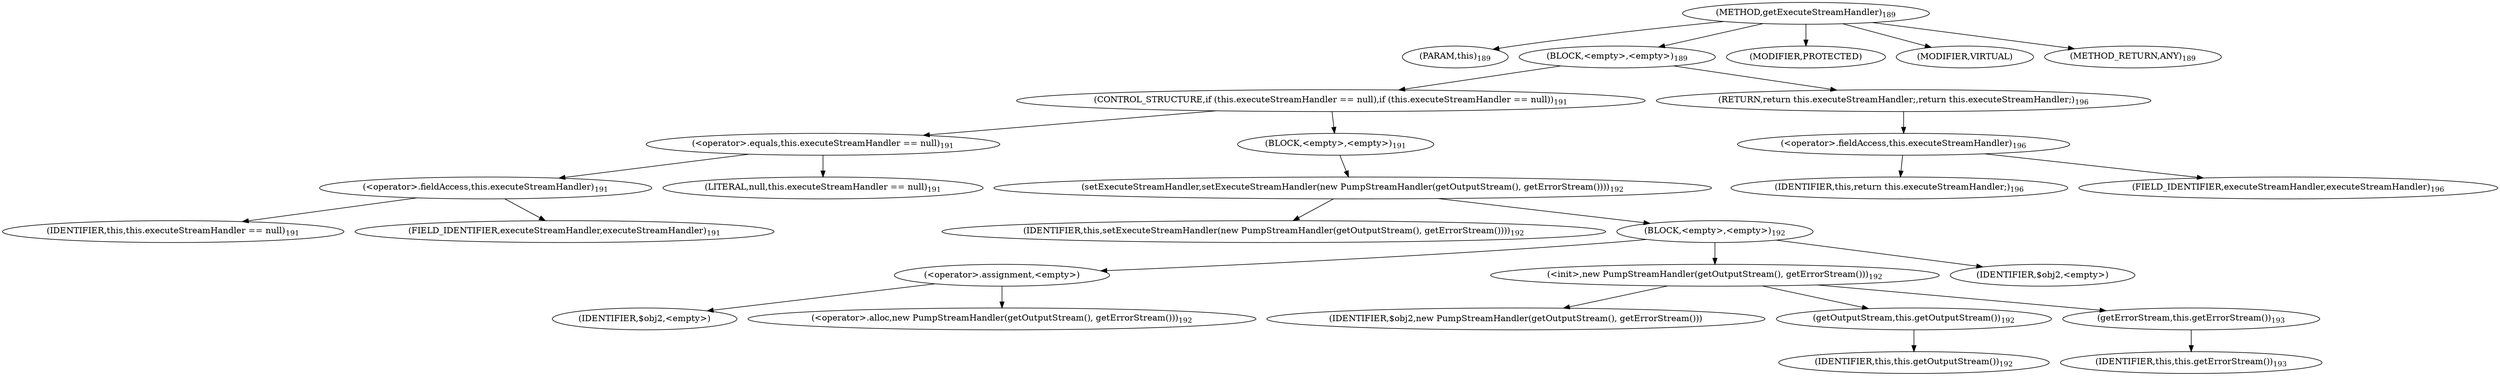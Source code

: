 digraph "getExecuteStreamHandler" {  
"277" [label = <(METHOD,getExecuteStreamHandler)<SUB>189</SUB>> ]
"8" [label = <(PARAM,this)<SUB>189</SUB>> ]
"278" [label = <(BLOCK,&lt;empty&gt;,&lt;empty&gt;)<SUB>189</SUB>> ]
"279" [label = <(CONTROL_STRUCTURE,if (this.executeStreamHandler == null),if (this.executeStreamHandler == null))<SUB>191</SUB>> ]
"280" [label = <(&lt;operator&gt;.equals,this.executeStreamHandler == null)<SUB>191</SUB>> ]
"281" [label = <(&lt;operator&gt;.fieldAccess,this.executeStreamHandler)<SUB>191</SUB>> ]
"7" [label = <(IDENTIFIER,this,this.executeStreamHandler == null)<SUB>191</SUB>> ]
"282" [label = <(FIELD_IDENTIFIER,executeStreamHandler,executeStreamHandler)<SUB>191</SUB>> ]
"283" [label = <(LITERAL,null,this.executeStreamHandler == null)<SUB>191</SUB>> ]
"284" [label = <(BLOCK,&lt;empty&gt;,&lt;empty&gt;)<SUB>191</SUB>> ]
"285" [label = <(setExecuteStreamHandler,setExecuteStreamHandler(new PumpStreamHandler(getOutputStream(), getErrorStream())))<SUB>192</SUB>> ]
"11" [label = <(IDENTIFIER,this,setExecuteStreamHandler(new PumpStreamHandler(getOutputStream(), getErrorStream())))<SUB>192</SUB>> ]
"286" [label = <(BLOCK,&lt;empty&gt;,&lt;empty&gt;)<SUB>192</SUB>> ]
"287" [label = <(&lt;operator&gt;.assignment,&lt;empty&gt;)> ]
"288" [label = <(IDENTIFIER,$obj2,&lt;empty&gt;)> ]
"289" [label = <(&lt;operator&gt;.alloc,new PumpStreamHandler(getOutputStream(), getErrorStream()))<SUB>192</SUB>> ]
"290" [label = <(&lt;init&gt;,new PumpStreamHandler(getOutputStream(), getErrorStream()))<SUB>192</SUB>> ]
"291" [label = <(IDENTIFIER,$obj2,new PumpStreamHandler(getOutputStream(), getErrorStream()))> ]
"292" [label = <(getOutputStream,this.getOutputStream())<SUB>192</SUB>> ]
"9" [label = <(IDENTIFIER,this,this.getOutputStream())<SUB>192</SUB>> ]
"293" [label = <(getErrorStream,this.getErrorStream())<SUB>193</SUB>> ]
"10" [label = <(IDENTIFIER,this,this.getErrorStream())<SUB>193</SUB>> ]
"294" [label = <(IDENTIFIER,$obj2,&lt;empty&gt;)> ]
"295" [label = <(RETURN,return this.executeStreamHandler;,return this.executeStreamHandler;)<SUB>196</SUB>> ]
"296" [label = <(&lt;operator&gt;.fieldAccess,this.executeStreamHandler)<SUB>196</SUB>> ]
"12" [label = <(IDENTIFIER,this,return this.executeStreamHandler;)<SUB>196</SUB>> ]
"297" [label = <(FIELD_IDENTIFIER,executeStreamHandler,executeStreamHandler)<SUB>196</SUB>> ]
"298" [label = <(MODIFIER,PROTECTED)> ]
"299" [label = <(MODIFIER,VIRTUAL)> ]
"300" [label = <(METHOD_RETURN,ANY)<SUB>189</SUB>> ]
  "277" -> "8" 
  "277" -> "278" 
  "277" -> "298" 
  "277" -> "299" 
  "277" -> "300" 
  "278" -> "279" 
  "278" -> "295" 
  "279" -> "280" 
  "279" -> "284" 
  "280" -> "281" 
  "280" -> "283" 
  "281" -> "7" 
  "281" -> "282" 
  "284" -> "285" 
  "285" -> "11" 
  "285" -> "286" 
  "286" -> "287" 
  "286" -> "290" 
  "286" -> "294" 
  "287" -> "288" 
  "287" -> "289" 
  "290" -> "291" 
  "290" -> "292" 
  "290" -> "293" 
  "292" -> "9" 
  "293" -> "10" 
  "295" -> "296" 
  "296" -> "12" 
  "296" -> "297" 
}
